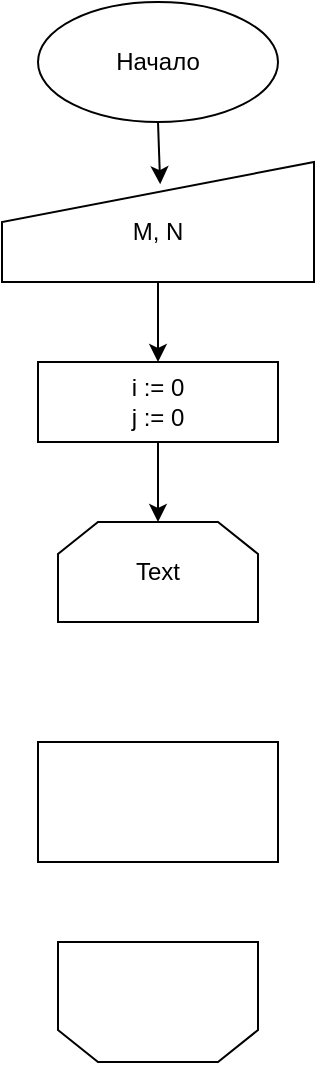 <mxfile version="15.8.7" type="github">
  <diagram id="C5RBs43oDa-KdzZeNtuy" name="Page-1">
    <mxGraphModel dx="826" dy="614" grid="1" gridSize="10" guides="1" tooltips="1" connect="1" arrows="1" fold="1" page="1" pageScale="1" pageWidth="827" pageHeight="1169" math="0" shadow="0">
      <root>
        <mxCell id="WIyWlLk6GJQsqaUBKTNV-0" />
        <mxCell id="WIyWlLk6GJQsqaUBKTNV-1" parent="WIyWlLk6GJQsqaUBKTNV-0" />
        <mxCell id="PU368cgmyR8xg9z96_Fw-0" value="" style="ellipse;whiteSpace=wrap;html=1;gradientColor=none;gradientDirection=east;" vertex="1" parent="WIyWlLk6GJQsqaUBKTNV-1">
          <mxGeometry x="354" y="10" width="120" height="60" as="geometry" />
        </mxCell>
        <mxCell id="PU368cgmyR8xg9z96_Fw-1" value="Начало" style="text;html=1;strokeColor=none;fillColor=none;align=center;verticalAlign=middle;whiteSpace=wrap;rounded=0;" vertex="1" parent="WIyWlLk6GJQsqaUBKTNV-1">
          <mxGeometry x="384" y="25" width="60" height="30" as="geometry" />
        </mxCell>
        <mxCell id="PU368cgmyR8xg9z96_Fw-2" value="" style="endArrow=classic;html=1;rounded=0;exitX=0.5;exitY=1;exitDx=0;exitDy=0;entryX=0.507;entryY=0.185;entryDx=0;entryDy=0;entryPerimeter=0;" edge="1" parent="WIyWlLk6GJQsqaUBKTNV-1" source="PU368cgmyR8xg9z96_Fw-0" target="PU368cgmyR8xg9z96_Fw-3">
          <mxGeometry width="50" height="50" relative="1" as="geometry">
            <mxPoint x="390" y="140" as="sourcePoint" />
            <mxPoint x="414" y="100" as="targetPoint" />
          </mxGeometry>
        </mxCell>
        <mxCell id="PU368cgmyR8xg9z96_Fw-3" value="" style="shape=manualInput;whiteSpace=wrap;html=1;gradientColor=none;gradientDirection=east;" vertex="1" parent="WIyWlLk6GJQsqaUBKTNV-1">
          <mxGeometry x="336" y="90" width="156" height="60" as="geometry" />
        </mxCell>
        <mxCell id="PU368cgmyR8xg9z96_Fw-4" value="M, N" style="text;html=1;strokeColor=none;fillColor=none;align=center;verticalAlign=middle;whiteSpace=wrap;rounded=0;" vertex="1" parent="WIyWlLk6GJQsqaUBKTNV-1">
          <mxGeometry x="384" y="110" width="60" height="30" as="geometry" />
        </mxCell>
        <mxCell id="PU368cgmyR8xg9z96_Fw-5" value="" style="endArrow=classic;html=1;rounded=0;exitX=0.5;exitY=1;exitDx=0;exitDy=0;" edge="1" parent="WIyWlLk6GJQsqaUBKTNV-1" source="PU368cgmyR8xg9z96_Fw-3">
          <mxGeometry width="50" height="50" relative="1" as="geometry">
            <mxPoint x="390" y="240" as="sourcePoint" />
            <mxPoint x="414" y="190" as="targetPoint" />
          </mxGeometry>
        </mxCell>
        <mxCell id="PU368cgmyR8xg9z96_Fw-9" value="" style="shape=loopLimit;whiteSpace=wrap;html=1;gradientColor=none;gradientDirection=east;" vertex="1" parent="WIyWlLk6GJQsqaUBKTNV-1">
          <mxGeometry x="364" y="270" width="100" height="50" as="geometry" />
        </mxCell>
        <mxCell id="PU368cgmyR8xg9z96_Fw-10" value="" style="shape=loopLimit;whiteSpace=wrap;html=1;gradientColor=none;gradientDirection=east;rotation=-180;" vertex="1" parent="WIyWlLk6GJQsqaUBKTNV-1">
          <mxGeometry x="364" y="480" width="100" height="60" as="geometry" />
        </mxCell>
        <mxCell id="PU368cgmyR8xg9z96_Fw-13" value="" style="rounded=0;whiteSpace=wrap;html=1;gradientColor=none;gradientDirection=east;" vertex="1" parent="WIyWlLk6GJQsqaUBKTNV-1">
          <mxGeometry x="354" y="380" width="120" height="60" as="geometry" />
        </mxCell>
        <mxCell id="PU368cgmyR8xg9z96_Fw-14" value="" style="rounded=0;whiteSpace=wrap;html=1;gradientColor=none;gradientDirection=east;" vertex="1" parent="WIyWlLk6GJQsqaUBKTNV-1">
          <mxGeometry x="354" y="190" width="120" height="40" as="geometry" />
        </mxCell>
        <mxCell id="PU368cgmyR8xg9z96_Fw-15" value="i := 0&lt;br&gt;j := 0" style="text;html=1;strokeColor=none;fillColor=none;align=center;verticalAlign=middle;whiteSpace=wrap;rounded=0;" vertex="1" parent="WIyWlLk6GJQsqaUBKTNV-1">
          <mxGeometry x="384" y="195" width="60" height="30" as="geometry" />
        </mxCell>
        <mxCell id="PU368cgmyR8xg9z96_Fw-17" value="" style="endArrow=classic;html=1;rounded=0;exitX=0.5;exitY=1;exitDx=0;exitDy=0;" edge="1" parent="WIyWlLk6GJQsqaUBKTNV-1" source="PU368cgmyR8xg9z96_Fw-14">
          <mxGeometry width="50" height="50" relative="1" as="geometry">
            <mxPoint x="390" y="300" as="sourcePoint" />
            <mxPoint x="414" y="270" as="targetPoint" />
          </mxGeometry>
        </mxCell>
        <mxCell id="PU368cgmyR8xg9z96_Fw-18" value="Text" style="text;html=1;strokeColor=none;fillColor=none;align=center;verticalAlign=middle;whiteSpace=wrap;rounded=0;" vertex="1" parent="WIyWlLk6GJQsqaUBKTNV-1">
          <mxGeometry x="384" y="280" width="60" height="30" as="geometry" />
        </mxCell>
      </root>
    </mxGraphModel>
  </diagram>
</mxfile>
